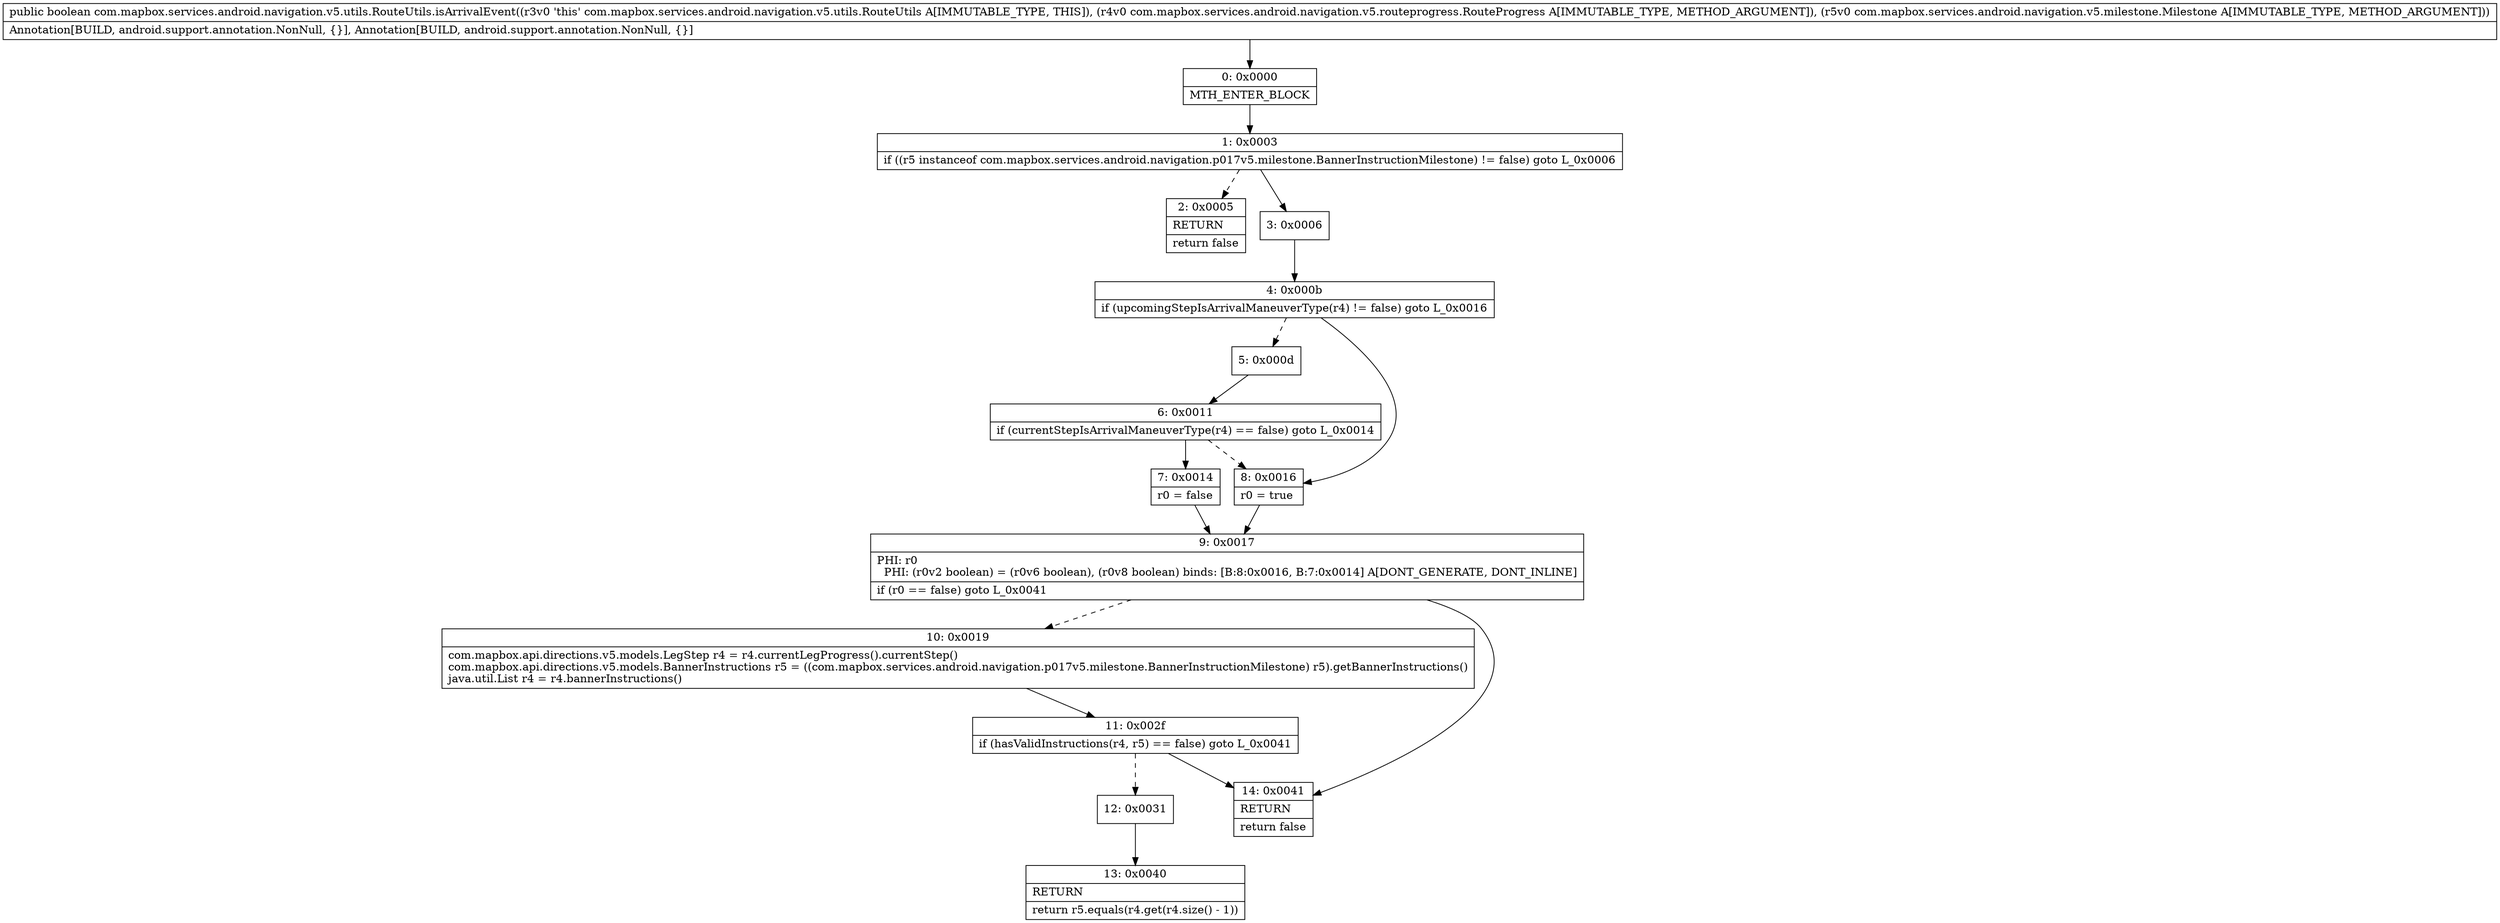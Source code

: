 digraph "CFG forcom.mapbox.services.android.navigation.v5.utils.RouteUtils.isArrivalEvent(Lcom\/mapbox\/services\/android\/navigation\/v5\/routeprogress\/RouteProgress;Lcom\/mapbox\/services\/android\/navigation\/v5\/milestone\/Milestone;)Z" {
Node_0 [shape=record,label="{0\:\ 0x0000|MTH_ENTER_BLOCK\l}"];
Node_1 [shape=record,label="{1\:\ 0x0003|if ((r5 instanceof com.mapbox.services.android.navigation.p017v5.milestone.BannerInstructionMilestone) != false) goto L_0x0006\l}"];
Node_2 [shape=record,label="{2\:\ 0x0005|RETURN\l|return false\l}"];
Node_3 [shape=record,label="{3\:\ 0x0006}"];
Node_4 [shape=record,label="{4\:\ 0x000b|if (upcomingStepIsArrivalManeuverType(r4) != false) goto L_0x0016\l}"];
Node_5 [shape=record,label="{5\:\ 0x000d}"];
Node_6 [shape=record,label="{6\:\ 0x0011|if (currentStepIsArrivalManeuverType(r4) == false) goto L_0x0014\l}"];
Node_7 [shape=record,label="{7\:\ 0x0014|r0 = false\l}"];
Node_8 [shape=record,label="{8\:\ 0x0016|r0 = true\l}"];
Node_9 [shape=record,label="{9\:\ 0x0017|PHI: r0 \l  PHI: (r0v2 boolean) = (r0v6 boolean), (r0v8 boolean) binds: [B:8:0x0016, B:7:0x0014] A[DONT_GENERATE, DONT_INLINE]\l|if (r0 == false) goto L_0x0041\l}"];
Node_10 [shape=record,label="{10\:\ 0x0019|com.mapbox.api.directions.v5.models.LegStep r4 = r4.currentLegProgress().currentStep()\lcom.mapbox.api.directions.v5.models.BannerInstructions r5 = ((com.mapbox.services.android.navigation.p017v5.milestone.BannerInstructionMilestone) r5).getBannerInstructions()\ljava.util.List r4 = r4.bannerInstructions()\l}"];
Node_11 [shape=record,label="{11\:\ 0x002f|if (hasValidInstructions(r4, r5) == false) goto L_0x0041\l}"];
Node_12 [shape=record,label="{12\:\ 0x0031}"];
Node_13 [shape=record,label="{13\:\ 0x0040|RETURN\l|return r5.equals(r4.get(r4.size() \- 1))\l}"];
Node_14 [shape=record,label="{14\:\ 0x0041|RETURN\l|return false\l}"];
MethodNode[shape=record,label="{public boolean com.mapbox.services.android.navigation.v5.utils.RouteUtils.isArrivalEvent((r3v0 'this' com.mapbox.services.android.navigation.v5.utils.RouteUtils A[IMMUTABLE_TYPE, THIS]), (r4v0 com.mapbox.services.android.navigation.v5.routeprogress.RouteProgress A[IMMUTABLE_TYPE, METHOD_ARGUMENT]), (r5v0 com.mapbox.services.android.navigation.v5.milestone.Milestone A[IMMUTABLE_TYPE, METHOD_ARGUMENT]))  | Annotation[BUILD, android.support.annotation.NonNull, \{\}], Annotation[BUILD, android.support.annotation.NonNull, \{\}]\l}"];
MethodNode -> Node_0;
Node_0 -> Node_1;
Node_1 -> Node_2[style=dashed];
Node_1 -> Node_3;
Node_3 -> Node_4;
Node_4 -> Node_5[style=dashed];
Node_4 -> Node_8;
Node_5 -> Node_6;
Node_6 -> Node_7;
Node_6 -> Node_8[style=dashed];
Node_7 -> Node_9;
Node_8 -> Node_9;
Node_9 -> Node_10[style=dashed];
Node_9 -> Node_14;
Node_10 -> Node_11;
Node_11 -> Node_12[style=dashed];
Node_11 -> Node_14;
Node_12 -> Node_13;
}

